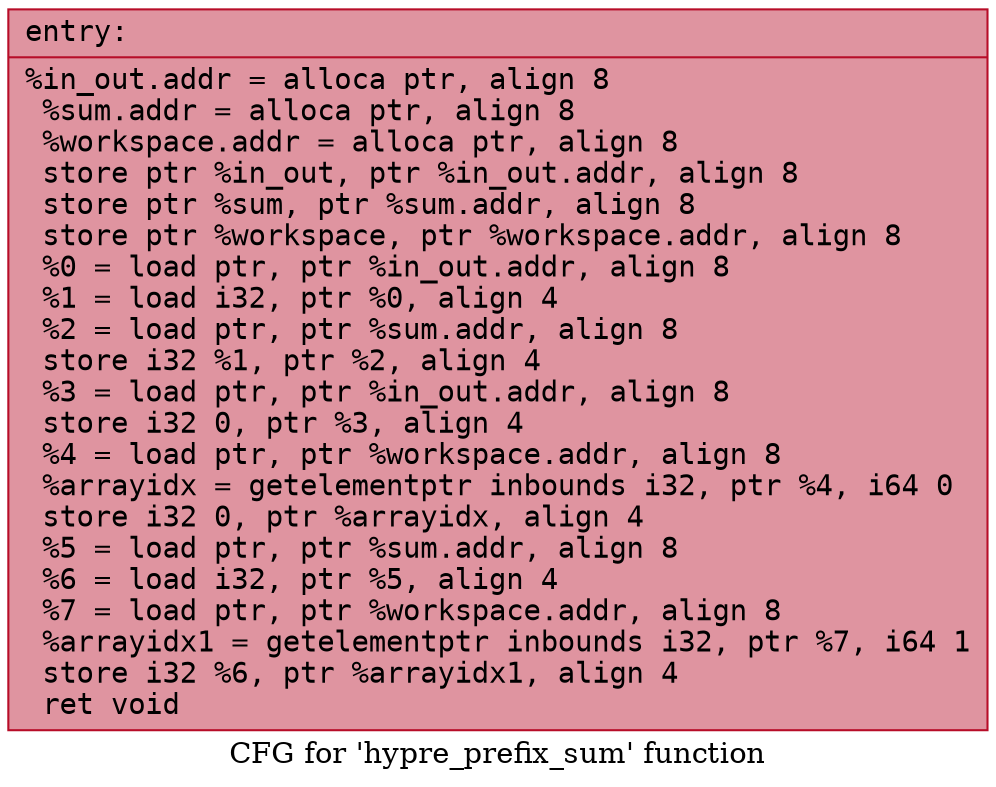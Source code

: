 digraph "CFG for 'hypre_prefix_sum' function" {
	label="CFG for 'hypre_prefix_sum' function";

	Node0x560238a45d90 [shape=record,color="#b70d28ff", style=filled, fillcolor="#b70d2870" fontname="Courier",label="{entry:\l|  %in_out.addr = alloca ptr, align 8\l  %sum.addr = alloca ptr, align 8\l  %workspace.addr = alloca ptr, align 8\l  store ptr %in_out, ptr %in_out.addr, align 8\l  store ptr %sum, ptr %sum.addr, align 8\l  store ptr %workspace, ptr %workspace.addr, align 8\l  %0 = load ptr, ptr %in_out.addr, align 8\l  %1 = load i32, ptr %0, align 4\l  %2 = load ptr, ptr %sum.addr, align 8\l  store i32 %1, ptr %2, align 4\l  %3 = load ptr, ptr %in_out.addr, align 8\l  store i32 0, ptr %3, align 4\l  %4 = load ptr, ptr %workspace.addr, align 8\l  %arrayidx = getelementptr inbounds i32, ptr %4, i64 0\l  store i32 0, ptr %arrayidx, align 4\l  %5 = load ptr, ptr %sum.addr, align 8\l  %6 = load i32, ptr %5, align 4\l  %7 = load ptr, ptr %workspace.addr, align 8\l  %arrayidx1 = getelementptr inbounds i32, ptr %7, i64 1\l  store i32 %6, ptr %arrayidx1, align 4\l  ret void\l}"];
}
